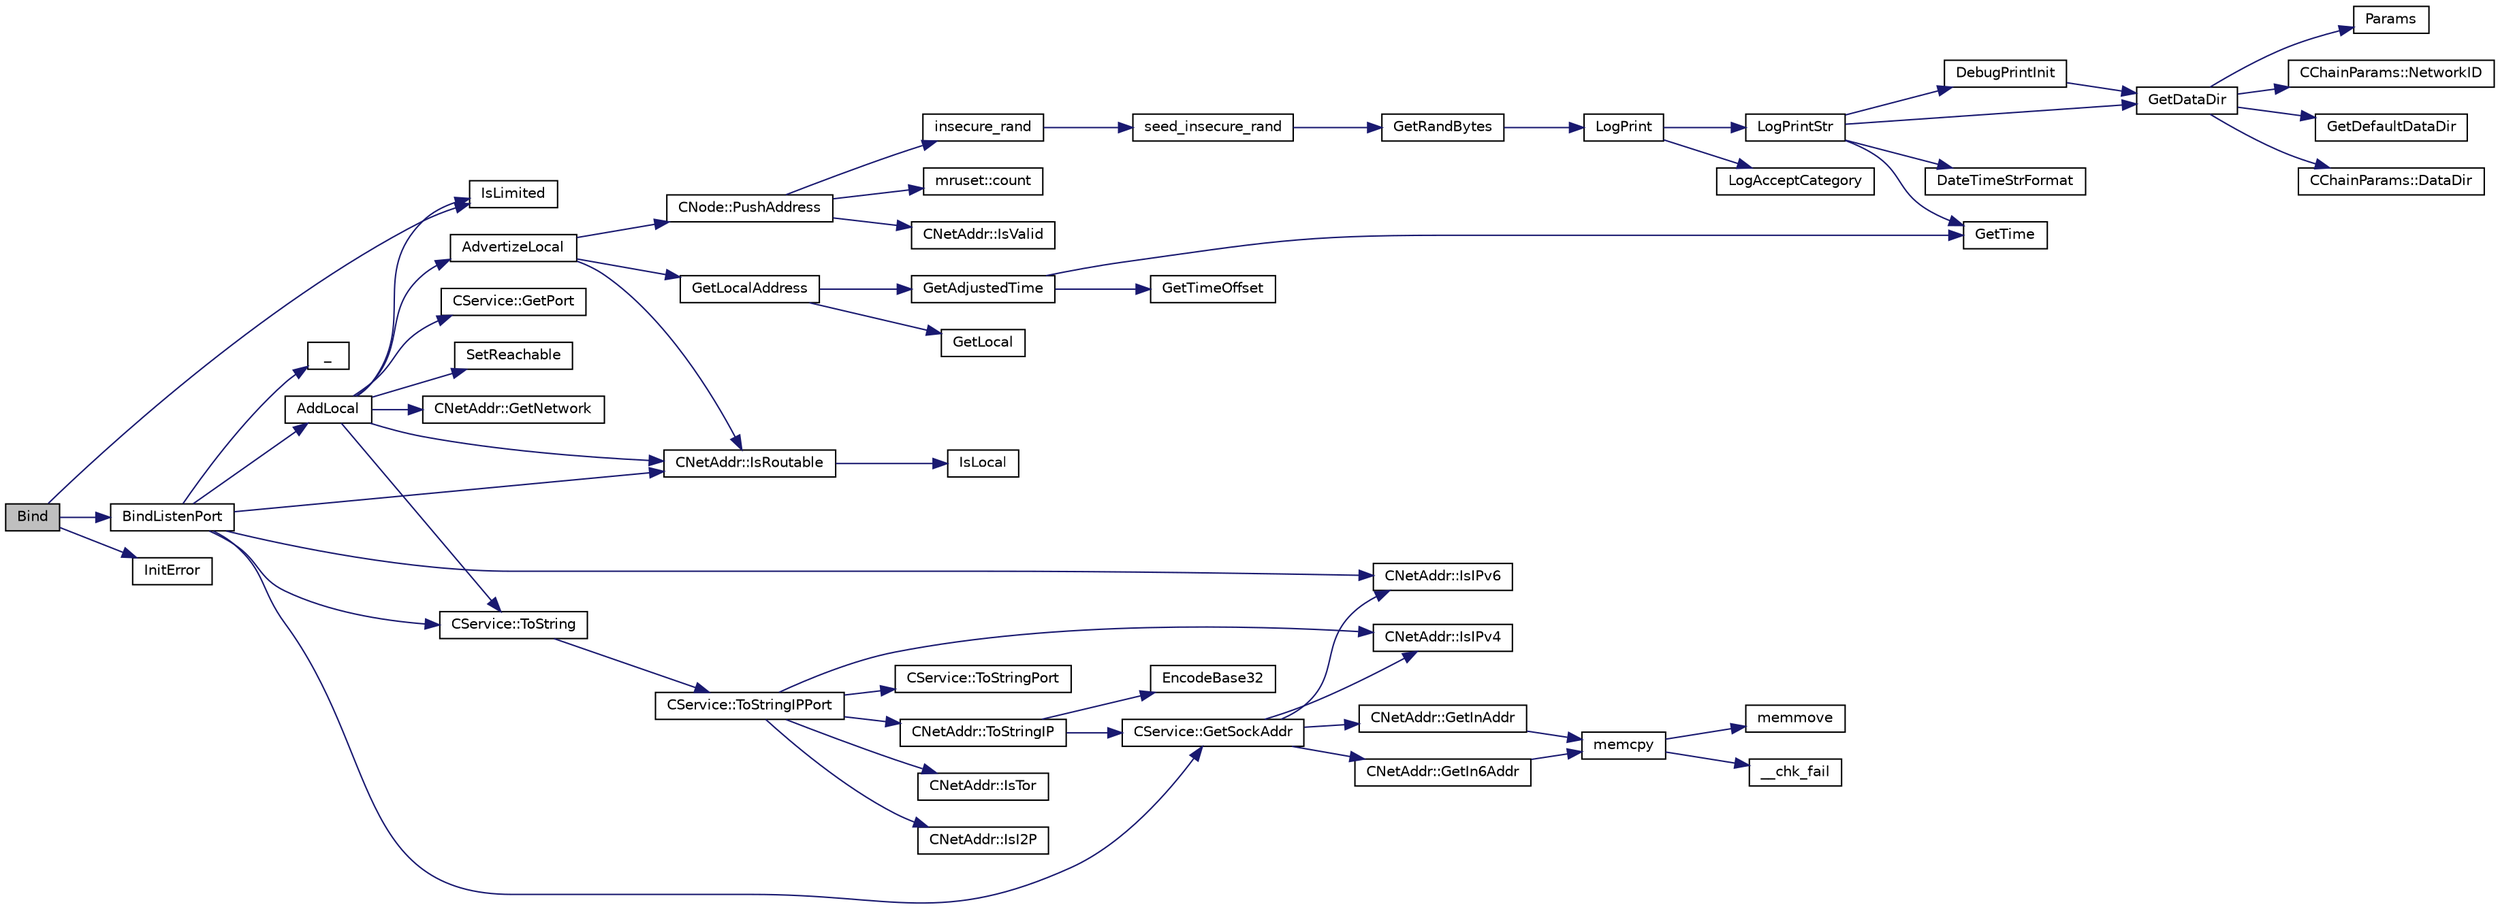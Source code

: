 digraph "Bind"
{
  edge [fontname="Helvetica",fontsize="10",labelfontname="Helvetica",labelfontsize="10"];
  node [fontname="Helvetica",fontsize="10",shape=record];
  rankdir="LR";
  Node894 [label="Bind",height=0.2,width=0.4,color="black", fillcolor="grey75", style="filled", fontcolor="black"];
  Node894 -> Node895 [color="midnightblue",fontsize="10",style="solid",fontname="Helvetica"];
  Node895 [label="IsLimited",height=0.2,width=0.4,color="black", fillcolor="white", style="filled",URL="$dd/d84/net_8cpp.html#a96eb2fba6d80870802ac787b6ada4beb"];
  Node894 -> Node896 [color="midnightblue",fontsize="10",style="solid",fontname="Helvetica"];
  Node896 [label="BindListenPort",height=0.2,width=0.4,color="black", fillcolor="white", style="filled",URL="$dd/d84/net_8cpp.html#a0c8010ad96acff7cca6aca684ec42b71"];
  Node896 -> Node897 [color="midnightblue",fontsize="10",style="solid",fontname="Helvetica"];
  Node897 [label="CService::GetSockAddr",height=0.2,width=0.4,color="black", fillcolor="white", style="filled",URL="$d3/dcc/class_c_service.html#ac4c6d655fab3af40937f0b0c65581745"];
  Node897 -> Node898 [color="midnightblue",fontsize="10",style="solid",fontname="Helvetica"];
  Node898 [label="CNetAddr::IsIPv4",height=0.2,width=0.4,color="black", fillcolor="white", style="filled",URL="$d3/dc3/class_c_net_addr.html#a7021b79e9a33c342b68db09dbb6c2293"];
  Node897 -> Node899 [color="midnightblue",fontsize="10",style="solid",fontname="Helvetica"];
  Node899 [label="CNetAddr::GetInAddr",height=0.2,width=0.4,color="black", fillcolor="white", style="filled",URL="$d3/dc3/class_c_net_addr.html#a4f73432c55d4acb6b9e4c54833eefea6"];
  Node899 -> Node900 [color="midnightblue",fontsize="10",style="solid",fontname="Helvetica"];
  Node900 [label="memcpy",height=0.2,width=0.4,color="black", fillcolor="white", style="filled",URL="$d5/d9f/glibc__compat_8cpp.html#a0f46826ab0466591e136db24394923cf"];
  Node900 -> Node901 [color="midnightblue",fontsize="10",style="solid",fontname="Helvetica"];
  Node901 [label="memmove",height=0.2,width=0.4,color="black", fillcolor="white", style="filled",URL="$d5/d9f/glibc__compat_8cpp.html#a9778d49e9029dd75bc53ecbbf9f5e9a1"];
  Node900 -> Node902 [color="midnightblue",fontsize="10",style="solid",fontname="Helvetica"];
  Node902 [label="__chk_fail",height=0.2,width=0.4,color="black", fillcolor="white", style="filled",URL="$d5/d9f/glibc__compat_8cpp.html#a424ac71631da5ada2976630ff67051d1"];
  Node897 -> Node903 [color="midnightblue",fontsize="10",style="solid",fontname="Helvetica"];
  Node903 [label="CNetAddr::IsIPv6",height=0.2,width=0.4,color="black", fillcolor="white", style="filled",URL="$d3/dc3/class_c_net_addr.html#aad5f7a372c56ccf4d773f728b6b46e18"];
  Node897 -> Node904 [color="midnightblue",fontsize="10",style="solid",fontname="Helvetica"];
  Node904 [label="CNetAddr::GetIn6Addr",height=0.2,width=0.4,color="black", fillcolor="white", style="filled",URL="$d3/dc3/class_c_net_addr.html#a3616012f94b27148e5b8e27d943d4884"];
  Node904 -> Node900 [color="midnightblue",fontsize="10",style="solid",fontname="Helvetica"];
  Node896 -> Node905 [color="midnightblue",fontsize="10",style="solid",fontname="Helvetica"];
  Node905 [label="CService::ToString",height=0.2,width=0.4,color="black", fillcolor="white", style="filled",URL="$d3/dcc/class_c_service.html#a225473158bc07c87a6a862160d73cfea"];
  Node905 -> Node906 [color="midnightblue",fontsize="10",style="solid",fontname="Helvetica"];
  Node906 [label="CService::ToStringIPPort",height=0.2,width=0.4,color="black", fillcolor="white", style="filled",URL="$d3/dcc/class_c_service.html#a224204c838b12eeb49ca7eabe6f75004"];
  Node906 -> Node898 [color="midnightblue",fontsize="10",style="solid",fontname="Helvetica"];
  Node906 -> Node907 [color="midnightblue",fontsize="10",style="solid",fontname="Helvetica"];
  Node907 [label="CNetAddr::IsTor",height=0.2,width=0.4,color="black", fillcolor="white", style="filled",URL="$d3/dc3/class_c_net_addr.html#a4db37b4997ff3b8c57959f2aa915a9a3"];
  Node906 -> Node908 [color="midnightblue",fontsize="10",style="solid",fontname="Helvetica"];
  Node908 [label="CNetAddr::IsI2P",height=0.2,width=0.4,color="black", fillcolor="white", style="filled",URL="$d3/dc3/class_c_net_addr.html#afc07b09ccfd8406c5aa30ce009727eab"];
  Node906 -> Node909 [color="midnightblue",fontsize="10",style="solid",fontname="Helvetica"];
  Node909 [label="CNetAddr::ToStringIP",height=0.2,width=0.4,color="black", fillcolor="white", style="filled",URL="$d3/dc3/class_c_net_addr.html#a0c8d9b5ed3824546ff4dccca3b28b073"];
  Node909 -> Node910 [color="midnightblue",fontsize="10",style="solid",fontname="Helvetica"];
  Node910 [label="EncodeBase32",height=0.2,width=0.4,color="black", fillcolor="white", style="filled",URL="$df/d2d/util_8cpp.html#a71aa75e646de8a10971f887bc71d9a75"];
  Node909 -> Node897 [color="midnightblue",fontsize="10",style="solid",fontname="Helvetica"];
  Node906 -> Node911 [color="midnightblue",fontsize="10",style="solid",fontname="Helvetica"];
  Node911 [label="CService::ToStringPort",height=0.2,width=0.4,color="black", fillcolor="white", style="filled",URL="$d3/dcc/class_c_service.html#a95d6f24b6a613fca24734ba4e38ef3dc"];
  Node896 -> Node903 [color="midnightblue",fontsize="10",style="solid",fontname="Helvetica"];
  Node896 -> Node912 [color="midnightblue",fontsize="10",style="solid",fontname="Helvetica"];
  Node912 [label="_",height=0.2,width=0.4,color="black", fillcolor="white", style="filled",URL="$d9/d6d/ui__interface_8h.html#aad133bb6103b53cebf03fd01e2f11ba1",tooltip="Translation function: Call Translate signal on UI interface, which returns a boost::optional result..."];
  Node896 -> Node913 [color="midnightblue",fontsize="10",style="solid",fontname="Helvetica"];
  Node913 [label="CNetAddr::IsRoutable",height=0.2,width=0.4,color="black", fillcolor="white", style="filled",URL="$d3/dc3/class_c_net_addr.html#a4e3b2fea2a6151c76684b3812df4a5c3"];
  Node913 -> Node914 [color="midnightblue",fontsize="10",style="solid",fontname="Helvetica"];
  Node914 [label="IsLocal",height=0.2,width=0.4,color="black", fillcolor="white", style="filled",URL="$dd/d84/net_8cpp.html#a16fa1bd4d34c4c29c90903fc3cdf7517",tooltip="check whether a given address is potentially local "];
  Node896 -> Node915 [color="midnightblue",fontsize="10",style="solid",fontname="Helvetica"];
  Node915 [label="AddLocal",height=0.2,width=0.4,color="black", fillcolor="white", style="filled",URL="$dd/d84/net_8cpp.html#abb92a02eecc581e8927c8a6e31968645"];
  Node915 -> Node913 [color="midnightblue",fontsize="10",style="solid",fontname="Helvetica"];
  Node915 -> Node895 [color="midnightblue",fontsize="10",style="solid",fontname="Helvetica"];
  Node915 -> Node905 [color="midnightblue",fontsize="10",style="solid",fontname="Helvetica"];
  Node915 -> Node916 [color="midnightblue",fontsize="10",style="solid",fontname="Helvetica"];
  Node916 [label="CService::GetPort",height=0.2,width=0.4,color="black", fillcolor="white", style="filled",URL="$d3/dcc/class_c_service.html#a71caa0d6aa6ab12758bde8b6a6bcfd2a"];
  Node915 -> Node917 [color="midnightblue",fontsize="10",style="solid",fontname="Helvetica"];
  Node917 [label="SetReachable",height=0.2,width=0.4,color="black", fillcolor="white", style="filled",URL="$dd/d84/net_8cpp.html#a89098b55df7d627a7a3c7f367cae24e6"];
  Node915 -> Node918 [color="midnightblue",fontsize="10",style="solid",fontname="Helvetica"];
  Node918 [label="CNetAddr::GetNetwork",height=0.2,width=0.4,color="black", fillcolor="white", style="filled",URL="$d3/dc3/class_c_net_addr.html#ad0162f2629f552a65acf934e1629c1db"];
  Node915 -> Node919 [color="midnightblue",fontsize="10",style="solid",fontname="Helvetica"];
  Node919 [label="AdvertizeLocal",height=0.2,width=0.4,color="black", fillcolor="white", style="filled",URL="$dd/d84/net_8cpp.html#a11932bbb34fc72238e9069c6e5363108"];
  Node919 -> Node920 [color="midnightblue",fontsize="10",style="solid",fontname="Helvetica"];
  Node920 [label="GetLocalAddress",height=0.2,width=0.4,color="black", fillcolor="white", style="filled",URL="$dd/d84/net_8cpp.html#a66f5f0bc1dad5cfe429157d5637a93dc"];
  Node920 -> Node921 [color="midnightblue",fontsize="10",style="solid",fontname="Helvetica"];
  Node921 [label="GetLocal",height=0.2,width=0.4,color="black", fillcolor="white", style="filled",URL="$dd/d84/net_8cpp.html#a51605827c953a7843f9b165eada26857"];
  Node920 -> Node922 [color="midnightblue",fontsize="10",style="solid",fontname="Helvetica"];
  Node922 [label="GetAdjustedTime",height=0.2,width=0.4,color="black", fillcolor="white", style="filled",URL="$df/d2d/util_8cpp.html#a09f81b9c7650f898cf3cf305b87547e6"];
  Node922 -> Node923 [color="midnightblue",fontsize="10",style="solid",fontname="Helvetica"];
  Node923 [label="GetTime",height=0.2,width=0.4,color="black", fillcolor="white", style="filled",URL="$df/d2d/util_8cpp.html#a46fac5fba8ba905b5f9acb364f5d8c6f"];
  Node922 -> Node924 [color="midnightblue",fontsize="10",style="solid",fontname="Helvetica"];
  Node924 [label="GetTimeOffset",height=0.2,width=0.4,color="black", fillcolor="white", style="filled",URL="$df/d2d/util_8cpp.html#a50ca5344c75631267633f15cfe5e983e"];
  Node919 -> Node913 [color="midnightblue",fontsize="10",style="solid",fontname="Helvetica"];
  Node919 -> Node925 [color="midnightblue",fontsize="10",style="solid",fontname="Helvetica"];
  Node925 [label="CNode::PushAddress",height=0.2,width=0.4,color="black", fillcolor="white", style="filled",URL="$d1/d64/class_c_node.html#a06950a5ce265a1d4df1aad7f28e6fde8"];
  Node925 -> Node926 [color="midnightblue",fontsize="10",style="solid",fontname="Helvetica"];
  Node926 [label="CNetAddr::IsValid",height=0.2,width=0.4,color="black", fillcolor="white", style="filled",URL="$d3/dc3/class_c_net_addr.html#a6fe20b8da9701ca5dc2af078e2e8ac25"];
  Node925 -> Node927 [color="midnightblue",fontsize="10",style="solid",fontname="Helvetica"];
  Node927 [label="mruset::count",height=0.2,width=0.4,color="black", fillcolor="white", style="filled",URL="$d6/d19/classmruset.html#aff65b732aed809fb84542e1136321a24"];
  Node925 -> Node928 [color="midnightblue",fontsize="10",style="solid",fontname="Helvetica"];
  Node928 [label="insecure_rand",height=0.2,width=0.4,color="black", fillcolor="white", style="filled",URL="$d8/d3c/util_8h.html#ae8f7a2f188545bbbf746160adc42038e"];
  Node928 -> Node929 [color="midnightblue",fontsize="10",style="solid",fontname="Helvetica"];
  Node929 [label="seed_insecure_rand",height=0.2,width=0.4,color="black", fillcolor="white", style="filled",URL="$d8/d3c/util_8h.html#abef4e13668f53ac5404c796462aed9b4",tooltip="Seed insecure_rand using the random pool. "];
  Node929 -> Node930 [color="midnightblue",fontsize="10",style="solid",fontname="Helvetica"];
  Node930 [label="GetRandBytes",height=0.2,width=0.4,color="black", fillcolor="white", style="filled",URL="$df/d2d/util_8cpp.html#acf52c2aa8213c7b15e26594a2264ed8a"];
  Node930 -> Node931 [color="midnightblue",fontsize="10",style="solid",fontname="Helvetica"];
  Node931 [label="LogPrint",height=0.2,width=0.4,color="black", fillcolor="white", style="filled",URL="$d8/d3c/util_8h.html#aab1f837a2366f424bdc996fdf6352171"];
  Node931 -> Node932 [color="midnightblue",fontsize="10",style="solid",fontname="Helvetica"];
  Node932 [label="LogAcceptCategory",height=0.2,width=0.4,color="black", fillcolor="white", style="filled",URL="$d8/d3c/util_8h.html#a343d2a13efe00125f78d25dafb0a8d98"];
  Node931 -> Node933 [color="midnightblue",fontsize="10",style="solid",fontname="Helvetica"];
  Node933 [label="LogPrintStr",height=0.2,width=0.4,color="black", fillcolor="white", style="filled",URL="$d8/d3c/util_8h.html#afd4c3002b2797c0560adddb6af3ca1da"];
  Node933 -> Node934 [color="midnightblue",fontsize="10",style="solid",fontname="Helvetica"];
  Node934 [label="DebugPrintInit",height=0.2,width=0.4,color="black", fillcolor="white", style="filled",URL="$df/d2d/util_8cpp.html#a751ff5f21d880737811136b5e0bcea12"];
  Node934 -> Node935 [color="midnightblue",fontsize="10",style="solid",fontname="Helvetica"];
  Node935 [label="GetDataDir",height=0.2,width=0.4,color="black", fillcolor="white", style="filled",URL="$df/d2d/util_8cpp.html#ab83866a054745d4b30a3948a1b44beba"];
  Node935 -> Node936 [color="midnightblue",fontsize="10",style="solid",fontname="Helvetica"];
  Node936 [label="Params",height=0.2,width=0.4,color="black", fillcolor="white", style="filled",URL="$df/dbf/chainparams_8cpp.html#ace5c5b706d71a324a417dd2db394fd4a",tooltip="Return the currently selected parameters. "];
  Node935 -> Node937 [color="midnightblue",fontsize="10",style="solid",fontname="Helvetica"];
  Node937 [label="CChainParams::NetworkID",height=0.2,width=0.4,color="black", fillcolor="white", style="filled",URL="$d1/d4f/class_c_chain_params.html#a90dc493ec0c0325c98c3ac06eb99862b"];
  Node935 -> Node938 [color="midnightblue",fontsize="10",style="solid",fontname="Helvetica"];
  Node938 [label="GetDefaultDataDir",height=0.2,width=0.4,color="black", fillcolor="white", style="filled",URL="$df/d2d/util_8cpp.html#ab272995de020a3bcbf743be630e485c6"];
  Node935 -> Node939 [color="midnightblue",fontsize="10",style="solid",fontname="Helvetica"];
  Node939 [label="CChainParams::DataDir",height=0.2,width=0.4,color="black", fillcolor="white", style="filled",URL="$d1/d4f/class_c_chain_params.html#a959488b5d8e6fe62857940b831d73a78"];
  Node933 -> Node935 [color="midnightblue",fontsize="10",style="solid",fontname="Helvetica"];
  Node933 -> Node940 [color="midnightblue",fontsize="10",style="solid",fontname="Helvetica"];
  Node940 [label="DateTimeStrFormat",height=0.2,width=0.4,color="black", fillcolor="white", style="filled",URL="$df/d2d/util_8cpp.html#a749bc6776c8ec72d7c5e4dea56aee415"];
  Node933 -> Node923 [color="midnightblue",fontsize="10",style="solid",fontname="Helvetica"];
  Node894 -> Node941 [color="midnightblue",fontsize="10",style="solid",fontname="Helvetica"];
  Node941 [label="InitError",height=0.2,width=0.4,color="black", fillcolor="white", style="filled",URL="$d0/dc9/init_8cpp.html#ac9735d5270989ff15eecbb44c26e85da"];
}
